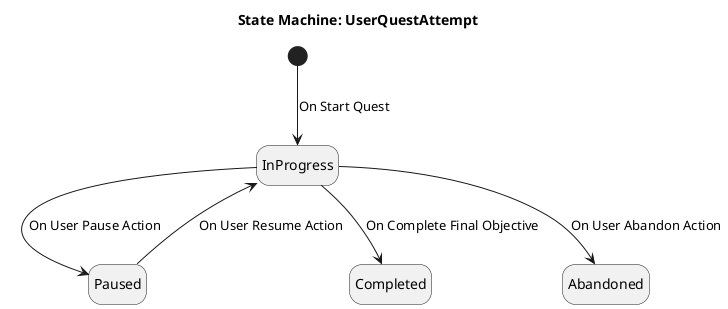 ' File Path: /docs/srs/diagrams/state-machines/user-quest-attempt-state-machine.puml
@startuml

title "State Machine: UserQuestAttempt"
hide empty description

[*] --> InProgress : On Start Quest

state InProgress


state Paused


state Completed


state Abandoned

InProgress --> Paused : On User Pause Action
InProgress --> Completed : On Complete Final Objective
InProgress --> Abandoned : On User Abandon Action

Paused --> InProgress : On User Resume Action

@enduml